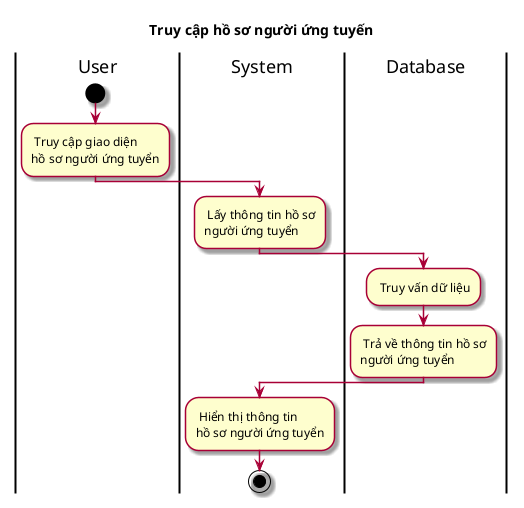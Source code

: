 @startuml ActTruyCapHoSoNguoiUngTuyen

skin rose
title Truy cập hồ sơ người ứng tuyến

|User|
start
: Truy cập giao diện\nhồ sơ người ứng tuyển;
|System|
: Lấy thông tin hồ sơ\nngười ứng tuyển;
|Database|
: Truy vấn dữ liệu;
: Trả về thông tin hồ sơ\nngười ứng tuyển;
|System|
: Hiển thị thông tin\nhồ sơ người ứng tuyển;
stop

@enduml
```